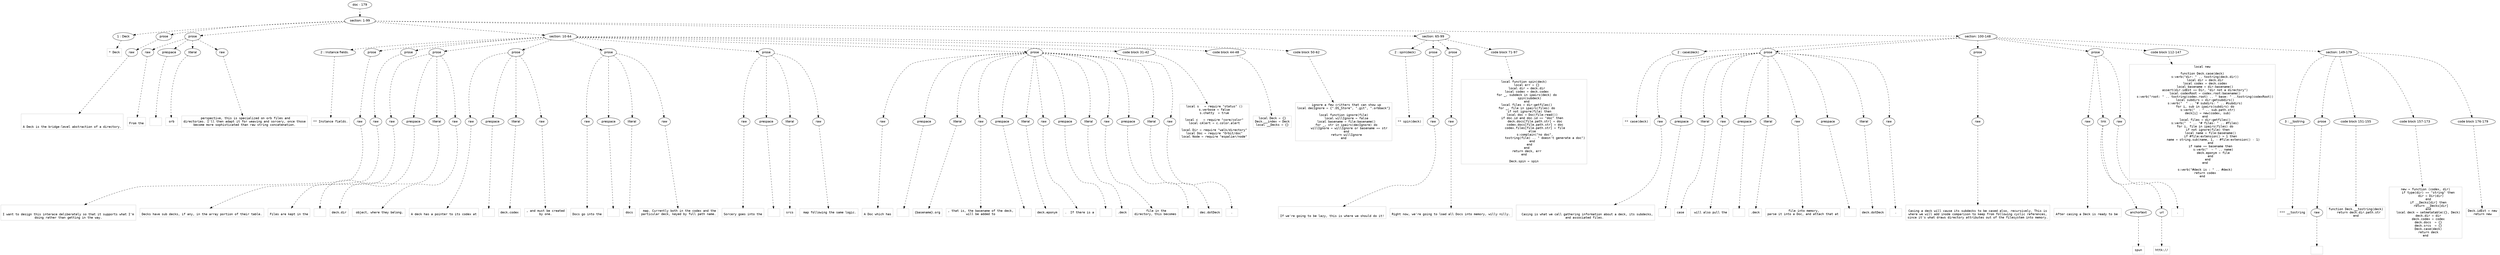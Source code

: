 digraph lpegNode {

node [fontname=Helvetica]
edge [style=dashed]

doc_0 [label="doc - 179"]


doc_0 -> { section_1}
{rank=same; section_1}

section_1 [label="section: 1-99"]


// END RANK doc_0

section_1 -> { header_2 prose_3 prose_4 section_5 section_6 section_7}
{rank=same; header_2 prose_3 prose_4 section_5 section_6 section_7}

header_2 [label="1 : Deck"]

prose_3 [label="prose"]

prose_4 [label="prose"]

section_5 [label="section: 10-64"]

section_6 [label="section: 65-99"]

section_7 [label="section: 100-148"]


// END RANK section_1

header_2 -> leaf_8
leaf_8  [color=Gray,shape=rectangle,fontname=Inconsolata,label="* Deck"]
// END RANK header_2

prose_3 -> { raw_9}
{rank=same; raw_9}

raw_9 [label="raw"]


// END RANK prose_3

raw_9 -> leaf_10
leaf_10  [color=Gray,shape=rectangle,fontname=Inconsolata,label="


A Deck is the bridge-level abstraction of a directory.
"]
// END RANK raw_9

prose_4 -> { raw_11 prespace_12 literal_13 raw_14}
{rank=same; raw_11 prespace_12 literal_13 raw_14}

raw_11 [label="raw"]

prespace_12 [label="prespace"]

literal_13 [label="literal"]

raw_14 [label="raw"]


// END RANK prose_4

raw_11 -> leaf_15
leaf_15  [color=Gray,shape=rectangle,fontname=Inconsolata,label="
From the"]
// END RANK raw_11

prespace_12 -> leaf_16
leaf_16  [color=Gray,shape=rectangle,fontname=Inconsolata,label=" "]
// END RANK prespace_12

literal_13 -> leaf_17
leaf_17  [color=Gray,shape=rectangle,fontname=Inconsolata,label="orb"]
// END RANK literal_13

raw_14 -> leaf_18
leaf_18  [color=Gray,shape=rectangle,fontname=Inconsolata,label=" perspective, this is specialized on orb files and
directories. I'll then adapt it for weaving and sorcery, once those
become more sophisticated than raw string concatenation.
"]
// END RANK raw_14

section_5 -> { header_19 prose_20 prose_21 prose_22 prose_23 prose_24 prose_25 prose_26 codeblock_27 codeblock_28 codeblock_29}
{rank=same; header_19 prose_20 prose_21 prose_22 prose_23 prose_24 prose_25 prose_26 codeblock_27 codeblock_28 codeblock_29}

header_19 [label="2 : Instance fields."]

prose_20 [label="prose"]

prose_21 [label="prose"]

prose_22 [label="prose"]

prose_23 [label="prose"]

prose_24 [label="prose"]

prose_25 [label="prose"]

prose_26 [label="prose"]

codeblock_27 [label="code block 31-42"]

codeblock_28 [label="code block 44-48"]

codeblock_29 [label="code block 50-62"]


// END RANK section_5

header_19 -> leaf_30
leaf_30  [color=Gray,shape=rectangle,fontname=Inconsolata,label="** Instance fields."]
// END RANK header_19

prose_20 -> { raw_31}
{rank=same; raw_31}

raw_31 [label="raw"]


// END RANK prose_20

raw_31 -> leaf_32
leaf_32  [color=Gray,shape=rectangle,fontname=Inconsolata,label="

I want to design this interace deliberately so that it supports what I'm
doing rather than getting in the way.
"]
// END RANK raw_31

prose_21 -> { raw_33}
{rank=same; raw_33}

raw_33 [label="raw"]


// END RANK prose_21

raw_33 -> leaf_34
leaf_34  [color=Gray,shape=rectangle,fontname=Inconsolata,label="
Decks have sub decks, if any, in the array portion of their table.
"]
// END RANK raw_33

prose_22 -> { raw_35 prespace_36 literal_37 raw_38}
{rank=same; raw_35 prespace_36 literal_37 raw_38}

raw_35 [label="raw"]

prespace_36 [label="prespace"]

literal_37 [label="literal"]

raw_38 [label="raw"]


// END RANK prose_22

raw_35 -> leaf_39
leaf_39  [color=Gray,shape=rectangle,fontname=Inconsolata,label="
Files are kept in the"]
// END RANK raw_35

prespace_36 -> leaf_40
leaf_40  [color=Gray,shape=rectangle,fontname=Inconsolata,label=" "]
// END RANK prespace_36

literal_37 -> leaf_41
leaf_41  [color=Gray,shape=rectangle,fontname=Inconsolata,label="deck.dir"]
// END RANK literal_37

raw_38 -> leaf_42
leaf_42  [color=Gray,shape=rectangle,fontname=Inconsolata,label=" object, where they belong.
"]
// END RANK raw_38

prose_23 -> { raw_43 prespace_44 literal_45 raw_46}
{rank=same; raw_43 prespace_44 literal_45 raw_46}

raw_43 [label="raw"]

prespace_44 [label="prespace"]

literal_45 [label="literal"]

raw_46 [label="raw"]


// END RANK prose_23

raw_43 -> leaf_47
leaf_47  [color=Gray,shape=rectangle,fontname=Inconsolata,label="
A deck has a pointer to its codex at"]
// END RANK raw_43

prespace_44 -> leaf_48
leaf_48  [color=Gray,shape=rectangle,fontname=Inconsolata,label=" "]
// END RANK prespace_44

literal_45 -> leaf_49
leaf_49  [color=Gray,shape=rectangle,fontname=Inconsolata,label="deck.codex"]
// END RANK literal_45

raw_46 -> leaf_50
leaf_50  [color=Gray,shape=rectangle,fontname=Inconsolata,label=", and must be created
by one.
"]
// END RANK raw_46

prose_24 -> { raw_51 prespace_52 literal_53 raw_54}
{rank=same; raw_51 prespace_52 literal_53 raw_54}

raw_51 [label="raw"]

prespace_52 [label="prespace"]

literal_53 [label="literal"]

raw_54 [label="raw"]


// END RANK prose_24

raw_51 -> leaf_55
leaf_55  [color=Gray,shape=rectangle,fontname=Inconsolata,label="
Docs go into the"]
// END RANK raw_51

prespace_52 -> leaf_56
leaf_56  [color=Gray,shape=rectangle,fontname=Inconsolata,label=" "]
// END RANK prespace_52

literal_53 -> leaf_57
leaf_57  [color=Gray,shape=rectangle,fontname=Inconsolata,label="docs"]
// END RANK literal_53

raw_54 -> leaf_58
leaf_58  [color=Gray,shape=rectangle,fontname=Inconsolata,label=" map. Currently both in the codex and the
particular deck, keyed by full path name.
"]
// END RANK raw_54

prose_25 -> { raw_59 prespace_60 literal_61 raw_62}
{rank=same; raw_59 prespace_60 literal_61 raw_62}

raw_59 [label="raw"]

prespace_60 [label="prespace"]

literal_61 [label="literal"]

raw_62 [label="raw"]


// END RANK prose_25

raw_59 -> leaf_63
leaf_63  [color=Gray,shape=rectangle,fontname=Inconsolata,label="
Sorcery goes into the"]
// END RANK raw_59

prespace_60 -> leaf_64
leaf_64  [color=Gray,shape=rectangle,fontname=Inconsolata,label=" "]
// END RANK prespace_60

literal_61 -> leaf_65
leaf_65  [color=Gray,shape=rectangle,fontname=Inconsolata,label="srcs"]
// END RANK literal_61

raw_62 -> leaf_66
leaf_66  [color=Gray,shape=rectangle,fontname=Inconsolata,label=" map following the same logic.
"]
// END RANK raw_62

prose_26 -> { raw_67 prespace_68 literal_69 raw_70 prespace_71 literal_72 raw_73 prespace_74 literal_75 raw_76 prespace_77 literal_78 raw_79}
{rank=same; raw_67 prespace_68 literal_69 raw_70 prespace_71 literal_72 raw_73 prespace_74 literal_75 raw_76 prespace_77 literal_78 raw_79}

raw_67 [label="raw"]

prespace_68 [label="prespace"]

literal_69 [label="literal"]

raw_70 [label="raw"]

prespace_71 [label="prespace"]

literal_72 [label="literal"]

raw_73 [label="raw"]

prespace_74 [label="prespace"]

literal_75 [label="literal"]

raw_76 [label="raw"]

prespace_77 [label="prespace"]

literal_78 [label="literal"]

raw_79 [label="raw"]


// END RANK prose_26

raw_67 -> leaf_80
leaf_80  [color=Gray,shape=rectangle,fontname=Inconsolata,label="
A Doc which has"]
// END RANK raw_67

prespace_68 -> leaf_81
leaf_81  [color=Gray,shape=rectangle,fontname=Inconsolata,label=" "]
// END RANK prespace_68

literal_69 -> leaf_82
leaf_82  [color=Gray,shape=rectangle,fontname=Inconsolata,label="{basename}.org"]
// END RANK literal_69

raw_70 -> leaf_83
leaf_83  [color=Gray,shape=rectangle,fontname=Inconsolata,label=", that is, the basename of the deck,
will be added to"]
// END RANK raw_70

prespace_71 -> leaf_84
leaf_84  [color=Gray,shape=rectangle,fontname=Inconsolata,label=" "]
// END RANK prespace_71

literal_72 -> leaf_85
leaf_85  [color=Gray,shape=rectangle,fontname=Inconsolata,label="deck.eponym"]
// END RANK literal_72

raw_73 -> leaf_86
leaf_86  [color=Gray,shape=rectangle,fontname=Inconsolata,label=".  If there is a"]
// END RANK raw_73

prespace_74 -> leaf_87
leaf_87  [color=Gray,shape=rectangle,fontname=Inconsolata,label=" "]
// END RANK prespace_74

literal_75 -> leaf_88
leaf_88  [color=Gray,shape=rectangle,fontname=Inconsolata,label=".deck"]
// END RANK literal_75

raw_76 -> leaf_89
leaf_89  [color=Gray,shape=rectangle,fontname=Inconsolata,label=" file in the
directory, this becomes"]
// END RANK raw_76

prespace_77 -> leaf_90
leaf_90  [color=Gray,shape=rectangle,fontname=Inconsolata,label=" "]
// END RANK prespace_77

literal_78 -> leaf_91
leaf_91  [color=Gray,shape=rectangle,fontname=Inconsolata,label="dec.dotDeck"]
// END RANK literal_78

raw_79 -> leaf_92
leaf_92  [color=Gray,shape=rectangle,fontname=Inconsolata,label=".
"]
// END RANK raw_79

codeblock_27 -> leaf_93
leaf_93  [color=Gray,shape=rectangle,fontname=Inconsolata,label="local s   = require \"status\" ()
s.verbose = false
s.chatty  = true

local c   = require \"core/color\"
local cAlert = c.color.alert

local Dir = require \"walk/directory\"
local Doc = require \"Orbit/doc\"
local Node = require \"espalier/node\""]
// END RANK codeblock_27

codeblock_28 -> leaf_94
leaf_94  [color=Gray,shape=rectangle,fontname=Inconsolata,label="local Deck = {}
Deck.__index = Deck
local __Decks = {}"]
// END RANK codeblock_28

codeblock_29 -> leaf_95
leaf_95  [color=Gray,shape=rectangle,fontname=Inconsolata,label="-- ignore a few critters that can show up
local decIgnore = {\".DS_Store\", \".git\", \".orbback\"}

local function ignore(file)
   local willIgnore = false
   local basename = file:basename()
   for _, str in ipairs(decIgnore) do
      willIgnore = willIgnore or basename == str
   end
   return willIgnore
end"]
// END RANK codeblock_29

section_6 -> { header_96 prose_97 prose_98 codeblock_99}
{rank=same; header_96 prose_97 prose_98 codeblock_99}

header_96 [label="2 : spin(deck)"]

prose_97 [label="prose"]

prose_98 [label="prose"]

codeblock_99 [label="code block 71-97"]


// END RANK section_6

header_96 -> leaf_100
leaf_100  [color=Gray,shape=rectangle,fontname=Inconsolata,label="** spin(deck)"]
// END RANK header_96

prose_97 -> { raw_101}
{rank=same; raw_101}

raw_101 [label="raw"]


// END RANK prose_97

raw_101 -> leaf_102
leaf_102  [color=Gray,shape=rectangle,fontname=Inconsolata,label="

If we're going to be lazy, this is where we should do it!
"]
// END RANK raw_101

prose_98 -> { raw_103}
{rank=same; raw_103}

raw_103 [label="raw"]


// END RANK prose_98

raw_103 -> leaf_104
leaf_104  [color=Gray,shape=rectangle,fontname=Inconsolata,label="
Right now, we're going to load all Docs into memory, willy nilly.
"]
// END RANK raw_103

codeblock_99 -> leaf_105
leaf_105  [color=Gray,shape=rectangle,fontname=Inconsolata,label="local function spin(deck)
   local err = {}
   local dir = deck.dir
   local codex = deck.codex
   for _, subdeck in ipairs(deck) do
      spin(subdeck)
   end
   local files = dir:getfiles()
   for _, file in ipairs(files) do
      if not ignore(file) then
         local doc = Doc(file:read())
         if doc.id and doc.id == \"doc\" then
            deck.docs[file.path.str] = doc
            codex.docs[file.path.str] = doc
            codex.files[file.path.str] = file
         else
            s:complain(\"no doc\",
                       tostring(file) .. \" doesn't generate a doc\")
         end
      end
   end
   return deck, err
end

Deck.spin = spin"]
// END RANK codeblock_99

section_7 -> { header_106 prose_107 prose_108 prose_109 codeblock_110 section_111}
{rank=same; header_106 prose_107 prose_108 prose_109 codeblock_110 section_111}

header_106 [label="2 : case(deck)"]

prose_107 [label="prose"]

prose_108 [label="prose"]

prose_109 [label="prose"]

codeblock_110 [label="code block 112-147"]

section_111 [label="section: 149-179"]


// END RANK section_7

header_106 -> leaf_112
leaf_112  [color=Gray,shape=rectangle,fontname=Inconsolata,label="** case(deck)"]
// END RANK header_106

prose_107 -> { raw_113 prespace_114 literal_115 raw_116 prespace_117 literal_118 raw_119 prespace_120 literal_121 raw_122}
{rank=same; raw_113 prespace_114 literal_115 raw_116 prespace_117 literal_118 raw_119 prespace_120 literal_121 raw_122}

raw_113 [label="raw"]

prespace_114 [label="prespace"]

literal_115 [label="literal"]

raw_116 [label="raw"]

prespace_117 [label="prespace"]

literal_118 [label="literal"]

raw_119 [label="raw"]

prespace_120 [label="prespace"]

literal_121 [label="literal"]

raw_122 [label="raw"]


// END RANK prose_107

raw_113 -> leaf_123
leaf_123  [color=Gray,shape=rectangle,fontname=Inconsolata,label="

  Casing is what we call gathering information about a deck, its subdecks,
and associated files. "]
// END RANK raw_113

prespace_114 -> leaf_124
leaf_124  [color=Gray,shape=rectangle,fontname=Inconsolata,label=" "]
// END RANK prespace_114

literal_115 -> leaf_125
leaf_125  [color=Gray,shape=rectangle,fontname=Inconsolata,label="case"]
// END RANK literal_115

raw_116 -> leaf_126
leaf_126  [color=Gray,shape=rectangle,fontname=Inconsolata,label=" will also pull the"]
// END RANK raw_116

prespace_117 -> leaf_127
leaf_127  [color=Gray,shape=rectangle,fontname=Inconsolata,label=" "]
// END RANK prespace_117

literal_118 -> leaf_128
leaf_128  [color=Gray,shape=rectangle,fontname=Inconsolata,label=".deck"]
// END RANK literal_118

raw_119 -> leaf_129
leaf_129  [color=Gray,shape=rectangle,fontname=Inconsolata,label=" file into memory,
parse it into a Doc, and attach that at"]
// END RANK raw_119

prespace_120 -> leaf_130
leaf_130  [color=Gray,shape=rectangle,fontname=Inconsolata,label=" "]
// END RANK prespace_120

literal_121 -> leaf_131
leaf_131  [color=Gray,shape=rectangle,fontname=Inconsolata,label="deck.dotDeck"]
// END RANK literal_121

raw_122 -> leaf_132
leaf_132  [color=Gray,shape=rectangle,fontname=Inconsolata,label=".
"]
// END RANK raw_122

prose_108 -> { raw_133}
{rank=same; raw_133}

raw_133 [label="raw"]


// END RANK prose_108

raw_133 -> leaf_134
leaf_134  [color=Gray,shape=rectangle,fontname=Inconsolata,label="
Casing a deck will cause its subdecks to be cased also, recursively. This is
where we will add inode comparison to keep from following cyclic references,
since it's what draws directory attributes out of the filesystem into memory.
"]
// END RANK raw_133

prose_109 -> { raw_135 link_136 raw_137}
{rank=same; raw_135 link_136 raw_137}

raw_135 [label="raw"]

link_136 [label="link"]

raw_137 [label="raw"]


// END RANK prose_109

raw_135 -> leaf_138
leaf_138  [color=Gray,shape=rectangle,fontname=Inconsolata,label="
After casing a Deck is ready to be "]
// END RANK raw_135

link_136 -> { anchortext_139 url_140}
{rank=same; anchortext_139 url_140}

anchortext_139 [label="anchortext"]

url_140 [label="url"]


// END RANK link_136

anchortext_139 -> leaf_141
leaf_141  [color=Gray,shape=rectangle,fontname=Inconsolata,label="spun"]
// END RANK anchortext_139

url_140 -> leaf_142
leaf_142  [color=Gray,shape=rectangle,fontname=Inconsolata,label="httk://"]
// END RANK url_140

raw_137 -> leaf_143
leaf_143  [color=Gray,shape=rectangle,fontname=Inconsolata,label=".
"]
// END RANK raw_137

codeblock_110 -> leaf_144
leaf_144  [color=Gray,shape=rectangle,fontname=Inconsolata,label="local new

function Deck.case(deck)
   s:verb(\"dir: \" .. tostring(deck.dir))
   local dir = deck.dir
   local codex = deck.codex
   local basename = dir:basename()
   assert(dir.idEst == Dir, \"dir not a directory\")
   local codexRoot = codex.root:basename()
   s:verb(\"root: \" .. tostring(codex.root) .. \" base: \" ..tostring(codexRoot))
   local subdirs = dir:getsubdirs()
   s:verb(\"  \" .. \"# subdirs: \" .. #subdirs)
   for i, sub in ipairs(subdirs) do
      s:verb(\"  - \" .. sub.path.str)
      deck[i] = new(codex, sub)
   end
   local files = dir:getfiles()
   s:verb(\"  \" .. \"# files: \" .. #files)
   for i, file in ipairs(files) do
      if not ignore(file) then
         local name = file:basename()
         if #file:extension() > 1 then
            name = string.sub(name, 1, - #file:extension() - 1)
         end
         if name == basename then
            s:verb(\"  ~ \" .. name)
            deck.eponym = file
         end
      end
   end

   s:verb(\"#deck is : \" .. #deck)
   return codex
end"]
// END RANK codeblock_110

section_111 -> { header_145 prose_146 codeblock_147 codeblock_148 codeblock_149}
{rank=same; header_145 prose_146 codeblock_147 codeblock_148 codeblock_149}

header_145 [label="3 : __tostring"]

prose_146 [label="prose"]

codeblock_147 [label="code block 151-155"]

codeblock_148 [label="code block 157-173"]

codeblock_149 [label="code block 176-179"]


// END RANK section_111

header_145 -> leaf_150
leaf_150  [color=Gray,shape=rectangle,fontname=Inconsolata,label="*** __tostring"]
// END RANK header_145

prose_146 -> { raw_151}
{rank=same; raw_151}

raw_151 [label="raw"]


// END RANK prose_146

raw_151 -> leaf_152
leaf_152  [color=Gray,shape=rectangle,fontname=Inconsolata,label="
"]
// END RANK raw_151

codeblock_147 -> leaf_153
leaf_153  [color=Gray,shape=rectangle,fontname=Inconsolata,label="function Deck.__tostring(deck)
   return deck.dir.path.str
end"]
// END RANK codeblock_147

codeblock_148 -> leaf_154
leaf_154  [color=Gray,shape=rectangle,fontname=Inconsolata,label="new = function (codex, dir)
   if type(dir) == \"string\" then
      dir = Dir(dir)
   end
   if __Decks[dir] then
      return __Decks[dir]
   end
   local deck = setmetatable({}, Deck)
   deck.dir = dir
   deck.codex = codex
   deck.docs  = {}
   deck.srcs  = {}
   Deck.case(deck)
   return deck
end"]
// END RANK codeblock_148

codeblock_149 -> leaf_155
leaf_155  [color=Gray,shape=rectangle,fontname=Inconsolata,label="Deck.idEst = new
return new"]
// END RANK codeblock_149


}
